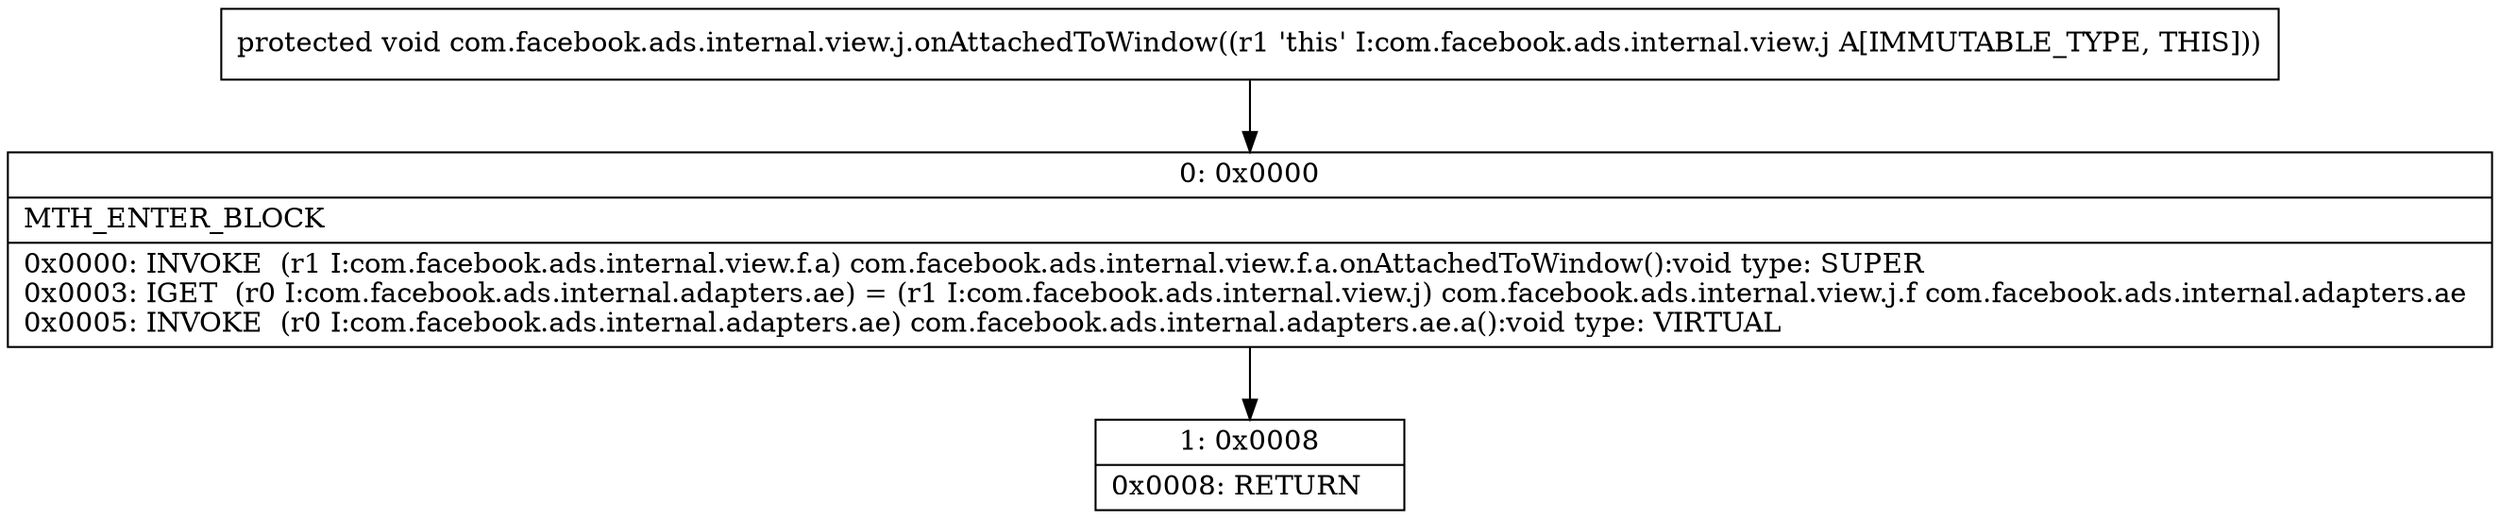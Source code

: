 digraph "CFG forcom.facebook.ads.internal.view.j.onAttachedToWindow()V" {
Node_0 [shape=record,label="{0\:\ 0x0000|MTH_ENTER_BLOCK\l|0x0000: INVOKE  (r1 I:com.facebook.ads.internal.view.f.a) com.facebook.ads.internal.view.f.a.onAttachedToWindow():void type: SUPER \l0x0003: IGET  (r0 I:com.facebook.ads.internal.adapters.ae) = (r1 I:com.facebook.ads.internal.view.j) com.facebook.ads.internal.view.j.f com.facebook.ads.internal.adapters.ae \l0x0005: INVOKE  (r0 I:com.facebook.ads.internal.adapters.ae) com.facebook.ads.internal.adapters.ae.a():void type: VIRTUAL \l}"];
Node_1 [shape=record,label="{1\:\ 0x0008|0x0008: RETURN   \l}"];
MethodNode[shape=record,label="{protected void com.facebook.ads.internal.view.j.onAttachedToWindow((r1 'this' I:com.facebook.ads.internal.view.j A[IMMUTABLE_TYPE, THIS])) }"];
MethodNode -> Node_0;
Node_0 -> Node_1;
}

